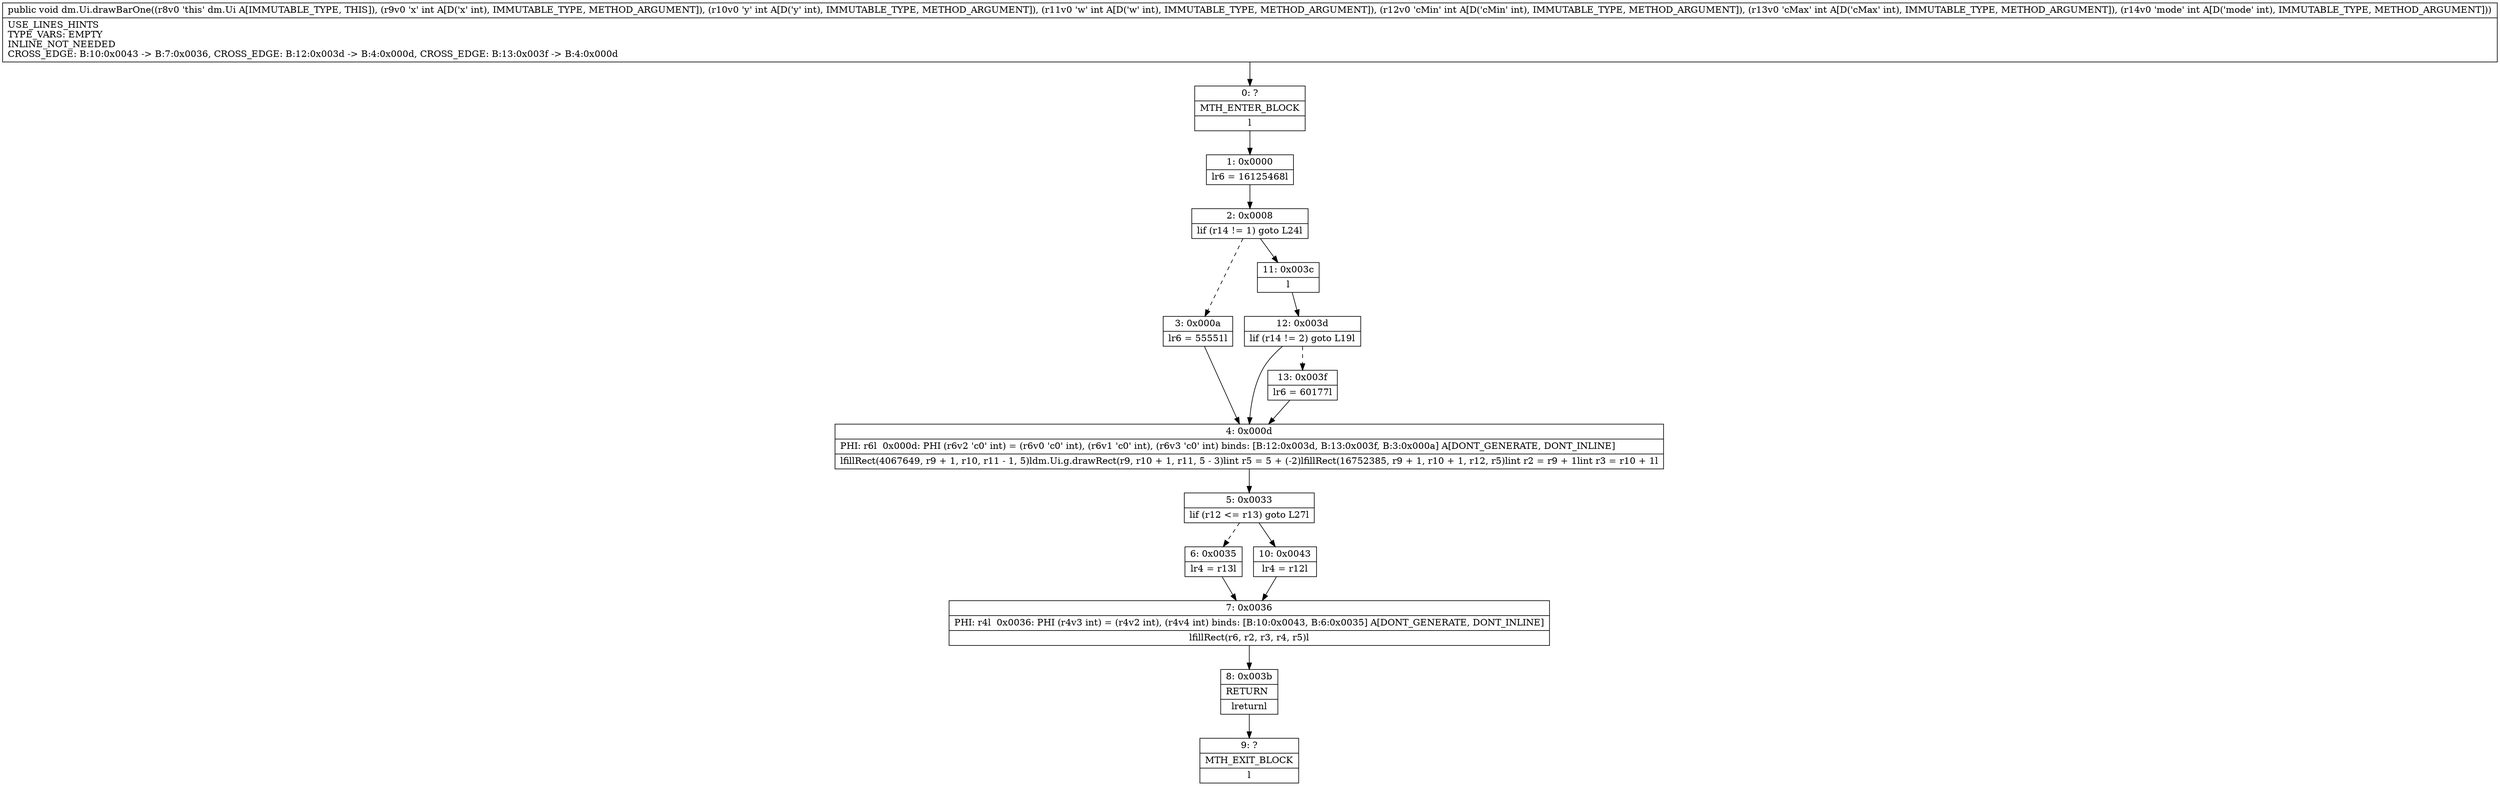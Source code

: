 digraph "CFG fordm.Ui.drawBarOne(IIIIII)V" {
Node_0 [shape=record,label="{0\:\ ?|MTH_ENTER_BLOCK\l|l}"];
Node_1 [shape=record,label="{1\:\ 0x0000|lr6 = 16125468l}"];
Node_2 [shape=record,label="{2\:\ 0x0008|lif (r14 != 1) goto L24l}"];
Node_3 [shape=record,label="{3\:\ 0x000a|lr6 = 55551l}"];
Node_4 [shape=record,label="{4\:\ 0x000d|PHI: r6l  0x000d: PHI (r6v2 'c0' int) = (r6v0 'c0' int), (r6v1 'c0' int), (r6v3 'c0' int) binds: [B:12:0x003d, B:13:0x003f, B:3:0x000a] A[DONT_GENERATE, DONT_INLINE]\l|lfillRect(4067649, r9 + 1, r10, r11 \- 1, 5)ldm.Ui.g.drawRect(r9, r10 + 1, r11, 5 \- 3)lint r5 = 5 + (\-2)lfillRect(16752385, r9 + 1, r10 + 1, r12, r5)lint r2 = r9 + 1lint r3 = r10 + 1l}"];
Node_5 [shape=record,label="{5\:\ 0x0033|lif (r12 \<= r13) goto L27l}"];
Node_6 [shape=record,label="{6\:\ 0x0035|lr4 = r13l}"];
Node_7 [shape=record,label="{7\:\ 0x0036|PHI: r4l  0x0036: PHI (r4v3 int) = (r4v2 int), (r4v4 int) binds: [B:10:0x0043, B:6:0x0035] A[DONT_GENERATE, DONT_INLINE]\l|lfillRect(r6, r2, r3, r4, r5)l}"];
Node_8 [shape=record,label="{8\:\ 0x003b|RETURN\l|lreturnl}"];
Node_9 [shape=record,label="{9\:\ ?|MTH_EXIT_BLOCK\l|l}"];
Node_10 [shape=record,label="{10\:\ 0x0043|lr4 = r12l}"];
Node_11 [shape=record,label="{11\:\ 0x003c|l}"];
Node_12 [shape=record,label="{12\:\ 0x003d|lif (r14 != 2) goto L19l}"];
Node_13 [shape=record,label="{13\:\ 0x003f|lr6 = 60177l}"];
MethodNode[shape=record,label="{public void dm.Ui.drawBarOne((r8v0 'this' dm.Ui A[IMMUTABLE_TYPE, THIS]), (r9v0 'x' int A[D('x' int), IMMUTABLE_TYPE, METHOD_ARGUMENT]), (r10v0 'y' int A[D('y' int), IMMUTABLE_TYPE, METHOD_ARGUMENT]), (r11v0 'w' int A[D('w' int), IMMUTABLE_TYPE, METHOD_ARGUMENT]), (r12v0 'cMin' int A[D('cMin' int), IMMUTABLE_TYPE, METHOD_ARGUMENT]), (r13v0 'cMax' int A[D('cMax' int), IMMUTABLE_TYPE, METHOD_ARGUMENT]), (r14v0 'mode' int A[D('mode' int), IMMUTABLE_TYPE, METHOD_ARGUMENT]))  | USE_LINES_HINTS\lTYPE_VARS: EMPTY\lINLINE_NOT_NEEDED\lCROSS_EDGE: B:10:0x0043 \-\> B:7:0x0036, CROSS_EDGE: B:12:0x003d \-\> B:4:0x000d, CROSS_EDGE: B:13:0x003f \-\> B:4:0x000d\l}"];
MethodNode -> Node_0;
Node_0 -> Node_1;
Node_1 -> Node_2;
Node_2 -> Node_3[style=dashed];
Node_2 -> Node_11;
Node_3 -> Node_4;
Node_4 -> Node_5;
Node_5 -> Node_6[style=dashed];
Node_5 -> Node_10;
Node_6 -> Node_7;
Node_7 -> Node_8;
Node_8 -> Node_9;
Node_10 -> Node_7;
Node_11 -> Node_12;
Node_12 -> Node_4;
Node_12 -> Node_13[style=dashed];
Node_13 -> Node_4;
}

